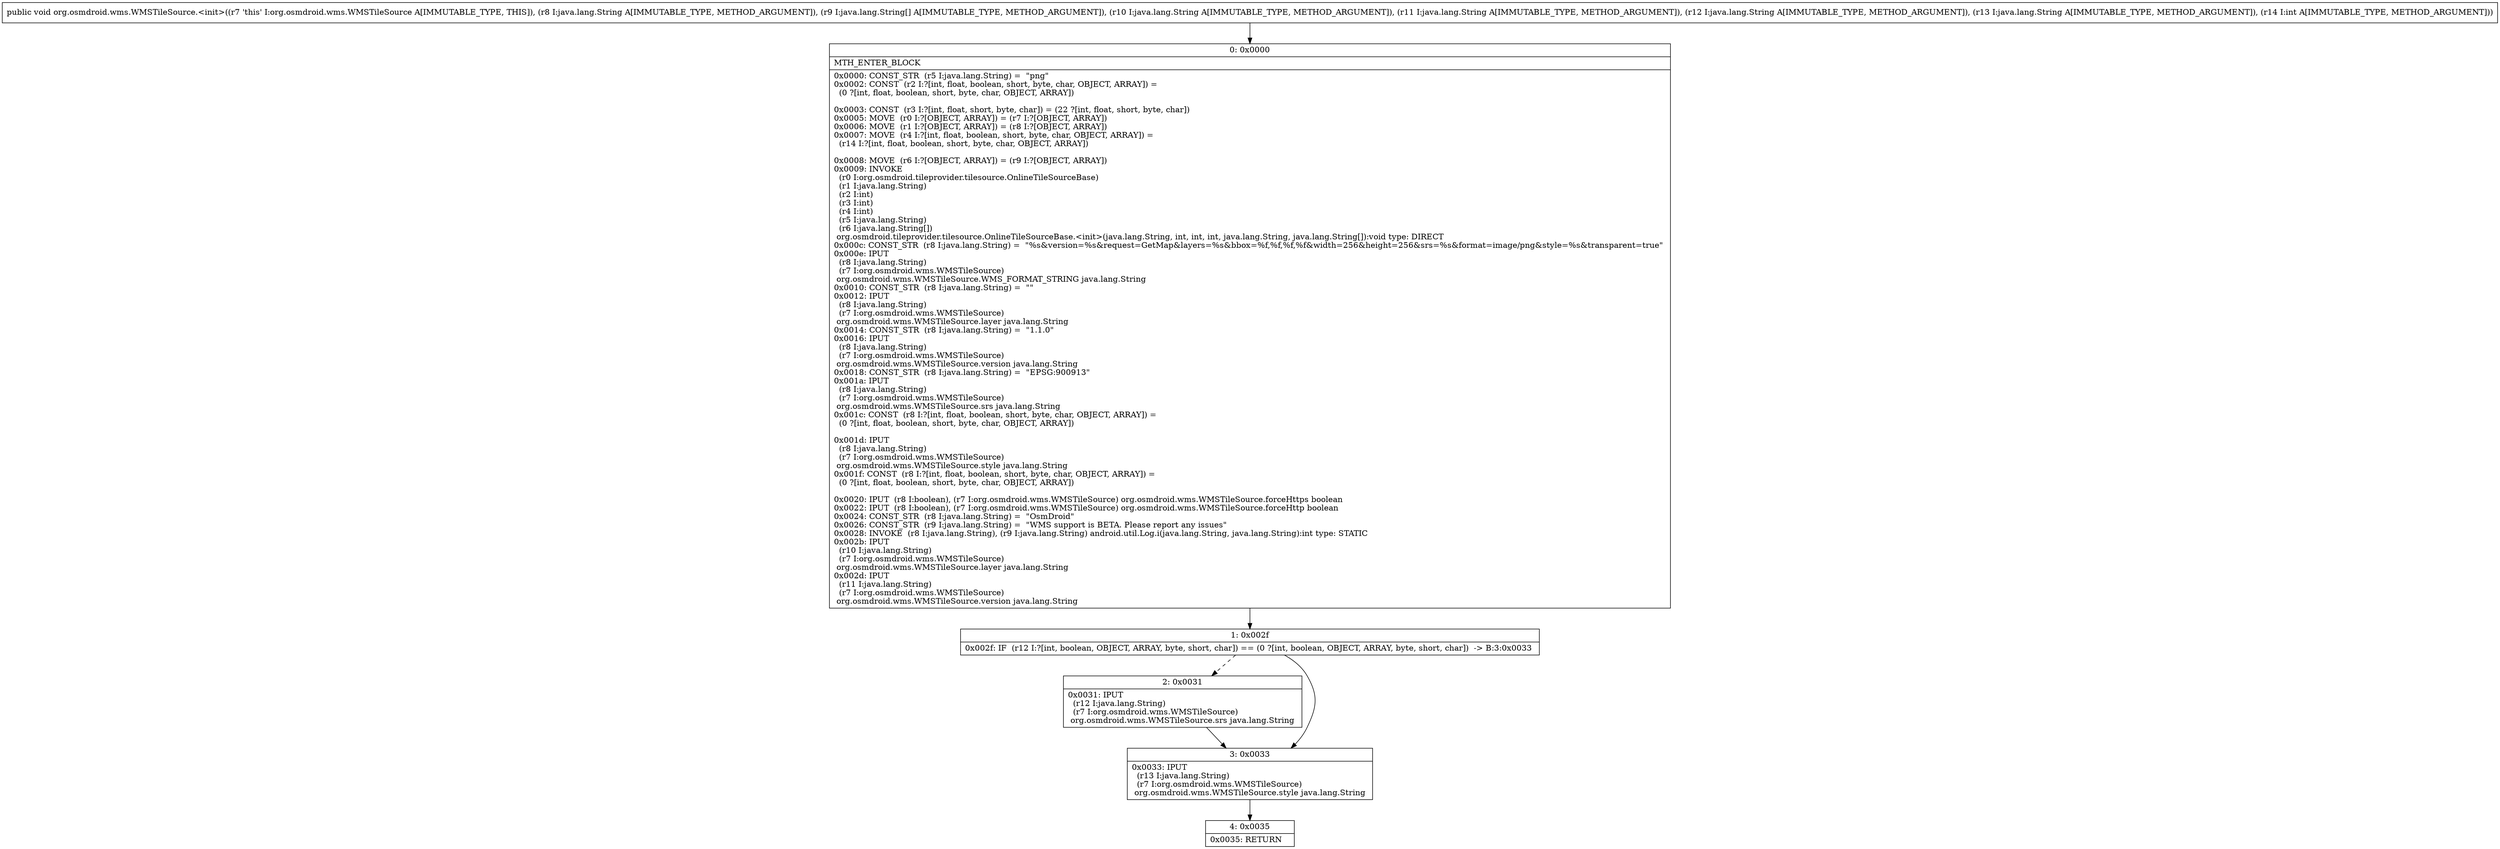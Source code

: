 digraph "CFG fororg.osmdroid.wms.WMSTileSource.\<init\>(Ljava\/lang\/String;[Ljava\/lang\/String;Ljava\/lang\/String;Ljava\/lang\/String;Ljava\/lang\/String;Ljava\/lang\/String;I)V" {
Node_0 [shape=record,label="{0\:\ 0x0000|MTH_ENTER_BLOCK\l|0x0000: CONST_STR  (r5 I:java.lang.String) =  \"png\" \l0x0002: CONST  (r2 I:?[int, float, boolean, short, byte, char, OBJECT, ARRAY]) = \l  (0 ?[int, float, boolean, short, byte, char, OBJECT, ARRAY])\l \l0x0003: CONST  (r3 I:?[int, float, short, byte, char]) = (22 ?[int, float, short, byte, char]) \l0x0005: MOVE  (r0 I:?[OBJECT, ARRAY]) = (r7 I:?[OBJECT, ARRAY]) \l0x0006: MOVE  (r1 I:?[OBJECT, ARRAY]) = (r8 I:?[OBJECT, ARRAY]) \l0x0007: MOVE  (r4 I:?[int, float, boolean, short, byte, char, OBJECT, ARRAY]) = \l  (r14 I:?[int, float, boolean, short, byte, char, OBJECT, ARRAY])\l \l0x0008: MOVE  (r6 I:?[OBJECT, ARRAY]) = (r9 I:?[OBJECT, ARRAY]) \l0x0009: INVOKE  \l  (r0 I:org.osmdroid.tileprovider.tilesource.OnlineTileSourceBase)\l  (r1 I:java.lang.String)\l  (r2 I:int)\l  (r3 I:int)\l  (r4 I:int)\l  (r5 I:java.lang.String)\l  (r6 I:java.lang.String[])\l org.osmdroid.tileprovider.tilesource.OnlineTileSourceBase.\<init\>(java.lang.String, int, int, int, java.lang.String, java.lang.String[]):void type: DIRECT \l0x000c: CONST_STR  (r8 I:java.lang.String) =  \"%s&version=%s&request=GetMap&layers=%s&bbox=%f,%f,%f,%f&width=256&height=256&srs=%s&format=image\/png&style=%s&transparent=true\" \l0x000e: IPUT  \l  (r8 I:java.lang.String)\l  (r7 I:org.osmdroid.wms.WMSTileSource)\l org.osmdroid.wms.WMSTileSource.WMS_FORMAT_STRING java.lang.String \l0x0010: CONST_STR  (r8 I:java.lang.String) =  \"\" \l0x0012: IPUT  \l  (r8 I:java.lang.String)\l  (r7 I:org.osmdroid.wms.WMSTileSource)\l org.osmdroid.wms.WMSTileSource.layer java.lang.String \l0x0014: CONST_STR  (r8 I:java.lang.String) =  \"1.1.0\" \l0x0016: IPUT  \l  (r8 I:java.lang.String)\l  (r7 I:org.osmdroid.wms.WMSTileSource)\l org.osmdroid.wms.WMSTileSource.version java.lang.String \l0x0018: CONST_STR  (r8 I:java.lang.String) =  \"EPSG:900913\" \l0x001a: IPUT  \l  (r8 I:java.lang.String)\l  (r7 I:org.osmdroid.wms.WMSTileSource)\l org.osmdroid.wms.WMSTileSource.srs java.lang.String \l0x001c: CONST  (r8 I:?[int, float, boolean, short, byte, char, OBJECT, ARRAY]) = \l  (0 ?[int, float, boolean, short, byte, char, OBJECT, ARRAY])\l \l0x001d: IPUT  \l  (r8 I:java.lang.String)\l  (r7 I:org.osmdroid.wms.WMSTileSource)\l org.osmdroid.wms.WMSTileSource.style java.lang.String \l0x001f: CONST  (r8 I:?[int, float, boolean, short, byte, char, OBJECT, ARRAY]) = \l  (0 ?[int, float, boolean, short, byte, char, OBJECT, ARRAY])\l \l0x0020: IPUT  (r8 I:boolean), (r7 I:org.osmdroid.wms.WMSTileSource) org.osmdroid.wms.WMSTileSource.forceHttps boolean \l0x0022: IPUT  (r8 I:boolean), (r7 I:org.osmdroid.wms.WMSTileSource) org.osmdroid.wms.WMSTileSource.forceHttp boolean \l0x0024: CONST_STR  (r8 I:java.lang.String) =  \"OsmDroid\" \l0x0026: CONST_STR  (r9 I:java.lang.String) =  \"WMS support is BETA. Please report any issues\" \l0x0028: INVOKE  (r8 I:java.lang.String), (r9 I:java.lang.String) android.util.Log.i(java.lang.String, java.lang.String):int type: STATIC \l0x002b: IPUT  \l  (r10 I:java.lang.String)\l  (r7 I:org.osmdroid.wms.WMSTileSource)\l org.osmdroid.wms.WMSTileSource.layer java.lang.String \l0x002d: IPUT  \l  (r11 I:java.lang.String)\l  (r7 I:org.osmdroid.wms.WMSTileSource)\l org.osmdroid.wms.WMSTileSource.version java.lang.String \l}"];
Node_1 [shape=record,label="{1\:\ 0x002f|0x002f: IF  (r12 I:?[int, boolean, OBJECT, ARRAY, byte, short, char]) == (0 ?[int, boolean, OBJECT, ARRAY, byte, short, char])  \-\> B:3:0x0033 \l}"];
Node_2 [shape=record,label="{2\:\ 0x0031|0x0031: IPUT  \l  (r12 I:java.lang.String)\l  (r7 I:org.osmdroid.wms.WMSTileSource)\l org.osmdroid.wms.WMSTileSource.srs java.lang.String \l}"];
Node_3 [shape=record,label="{3\:\ 0x0033|0x0033: IPUT  \l  (r13 I:java.lang.String)\l  (r7 I:org.osmdroid.wms.WMSTileSource)\l org.osmdroid.wms.WMSTileSource.style java.lang.String \l}"];
Node_4 [shape=record,label="{4\:\ 0x0035|0x0035: RETURN   \l}"];
MethodNode[shape=record,label="{public void org.osmdroid.wms.WMSTileSource.\<init\>((r7 'this' I:org.osmdroid.wms.WMSTileSource A[IMMUTABLE_TYPE, THIS]), (r8 I:java.lang.String A[IMMUTABLE_TYPE, METHOD_ARGUMENT]), (r9 I:java.lang.String[] A[IMMUTABLE_TYPE, METHOD_ARGUMENT]), (r10 I:java.lang.String A[IMMUTABLE_TYPE, METHOD_ARGUMENT]), (r11 I:java.lang.String A[IMMUTABLE_TYPE, METHOD_ARGUMENT]), (r12 I:java.lang.String A[IMMUTABLE_TYPE, METHOD_ARGUMENT]), (r13 I:java.lang.String A[IMMUTABLE_TYPE, METHOD_ARGUMENT]), (r14 I:int A[IMMUTABLE_TYPE, METHOD_ARGUMENT])) }"];
MethodNode -> Node_0;
Node_0 -> Node_1;
Node_1 -> Node_2[style=dashed];
Node_1 -> Node_3;
Node_2 -> Node_3;
Node_3 -> Node_4;
}


